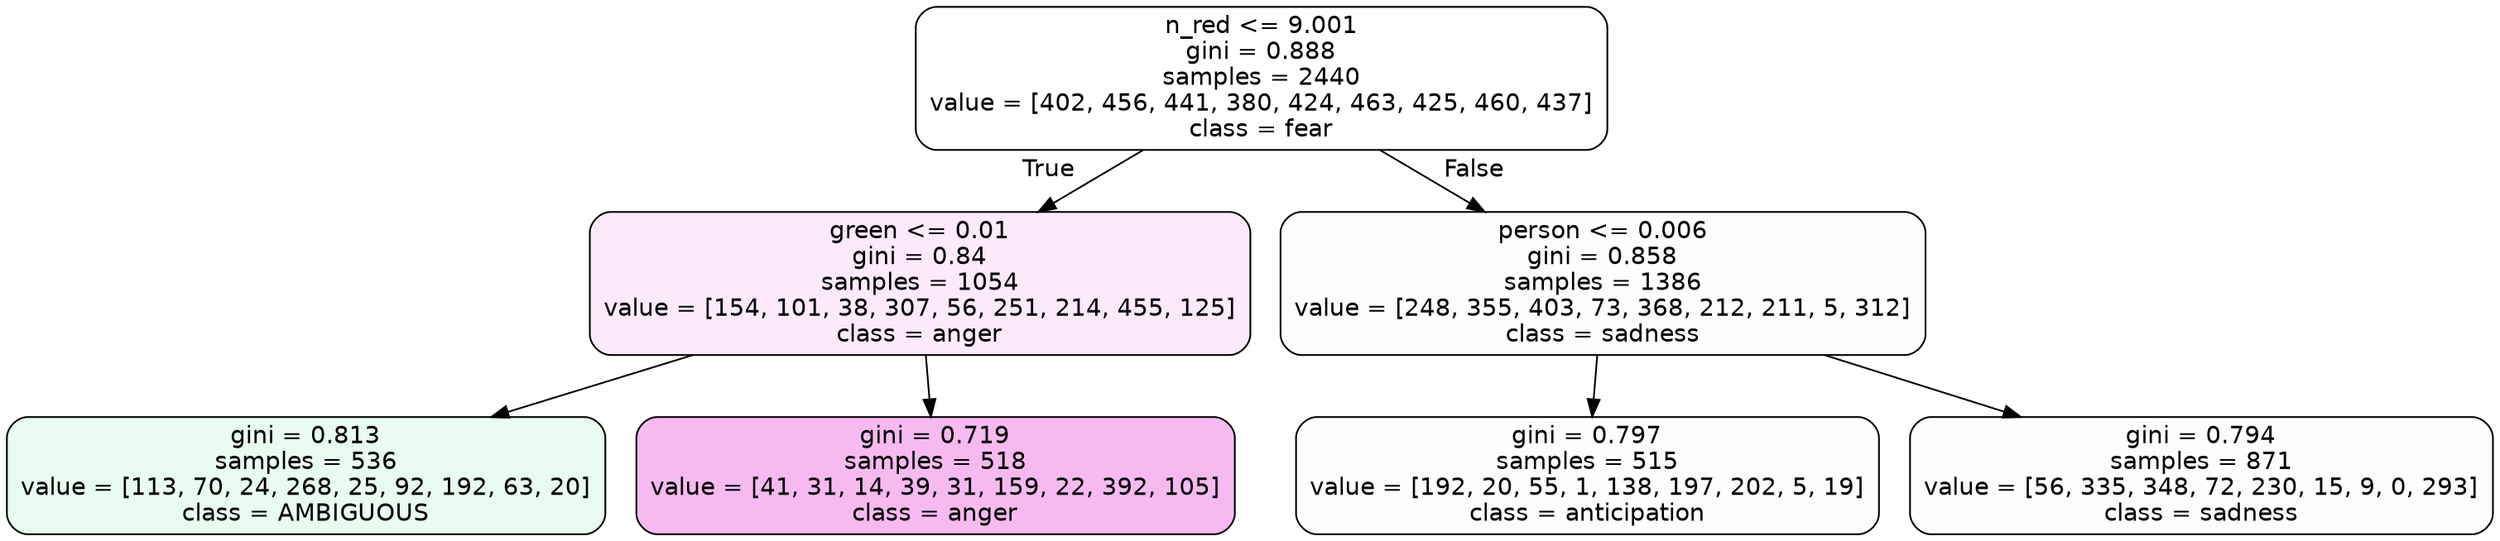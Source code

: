 digraph Tree {
node [shape=box, style="filled, rounded", color="black", fontname=helvetica] ;
edge [fontname=helvetica] ;
0 [label="n_red <= 9.001\ngini = 0.888\nsamples = 2440\nvalue = [402, 456, 441, 380, 424, 463, 425, 460, 437]\nclass = fear", fillcolor="#3964e500"] ;
1 [label="green <= 0.01\ngini = 0.84\nsamples = 1054\nvalue = [154, 101, 38, 307, 56, 251, 214, 455, 125]\nclass = anger", fillcolor="#e539d71b"] ;
0 -> 1 [labeldistance=2.5, labelangle=45, headlabel="True"] ;
2 [label="gini = 0.813\nsamples = 536\nvalue = [113, 70, 24, 268, 25, 92, 192, 63, 20]\nclass = AMBIGUOUS", fillcolor="#39e5811d"] ;
1 -> 2 ;
3 [label="gini = 0.719\nsamples = 518\nvalue = [41, 31, 14, 39, 31, 159, 22, 392, 105]\nclass = anger", fillcolor="#e539d758"] ;
1 -> 3 ;
4 [label="person <= 0.006\ngini = 0.858\nsamples = 1386\nvalue = [248, 355, 403, 73, 368, 212, 211, 5, 312]\nclass = sadness", fillcolor="#64e53905"] ;
0 -> 4 [labeldistance=2.5, labelangle=-45, headlabel="False"] ;
5 [label="gini = 0.797\nsamples = 515\nvalue = [192, 20, 55, 1, 138, 197, 202, 5, 19]\nclass = anticipation", fillcolor="#8139e502"] ;
4 -> 5 ;
6 [label="gini = 0.794\nsamples = 871\nvalue = [56, 335, 348, 72, 230, 15, 9, 0, 293]\nclass = sadness", fillcolor="#64e53903"] ;
4 -> 6 ;
}
